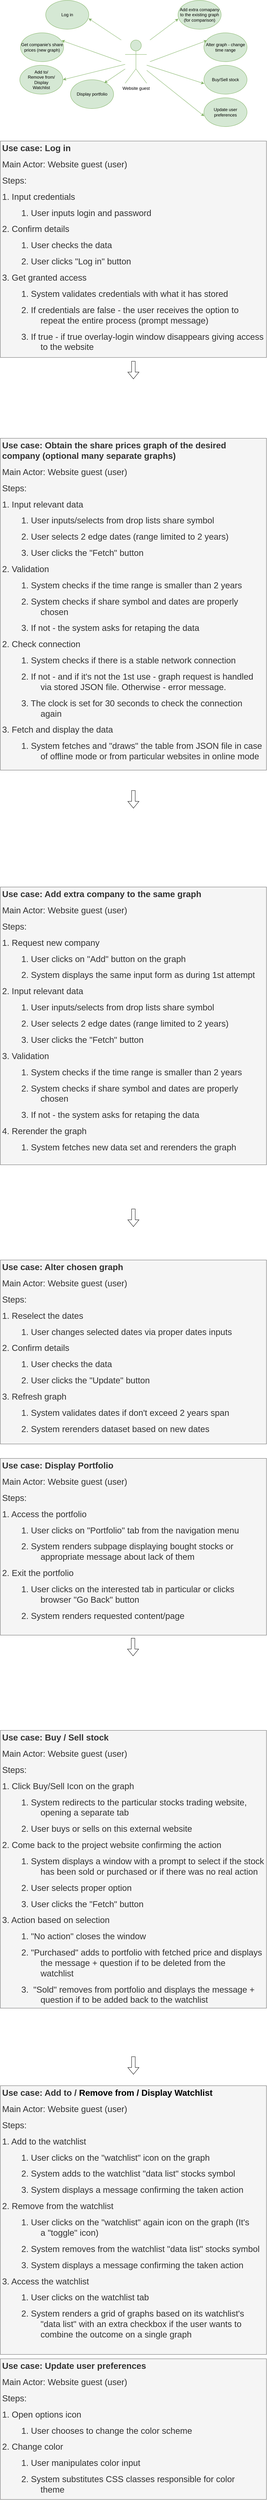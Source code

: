 <mxfile version="24.2.1" type="device">
  <diagram name="Page-1" id="f1b7ffb7-ca1e-a977-7cf5-a751b3c06c05">
    <mxGraphModel dx="934" dy="1237" grid="1" gridSize="10" guides="1" tooltips="1" connect="1" arrows="1" fold="1" page="1" pageScale="1" pageWidth="826" pageHeight="1169" background="#ffffff" math="0" shadow="0">
      <root>
        <mxCell id="0" />
        <mxCell id="1" parent="0" />
        <mxCell id="prXC7z0RzdqDgRUVgg4r-71" style="rounded=0;orthogonalLoop=1;jettySize=auto;html=1;entryX=0.953;entryY=0.265;entryDx=0;entryDy=0;entryPerimeter=0;fillColor=#d5e8d4;strokeColor=#82b366;" parent="1" target="prXC7z0RzdqDgRUVgg4r-64" edge="1">
          <mxGeometry relative="1" as="geometry">
            <mxPoint x="379" y="250" as="sourcePoint" />
          </mxGeometry>
        </mxCell>
        <mxCell id="prXC7z0RzdqDgRUVgg4r-61" value="Website guest" style="shape=umlActor;verticalLabelPosition=bottom;verticalAlign=top;html=1;outlineConnect=0;fillColor=#d5e8d4;strokeColor=#82b366;" parent="1" vertex="1">
          <mxGeometry x="390" y="190" width="60" height="120" as="geometry" />
        </mxCell>
        <mxCell id="prXC7z0RzdqDgRUVgg4r-63" value="Log in" style="ellipse;whiteSpace=wrap;html=1;fillColor=#d5e8d4;strokeColor=#82b366;" parent="1" vertex="1">
          <mxGeometry x="169" y="80" width="120" height="80" as="geometry" />
        </mxCell>
        <mxCell id="prXC7z0RzdqDgRUVgg4r-64" value="Get companie&#39;s share prices (new graph)" style="ellipse;whiteSpace=wrap;html=1;fillColor=#d5e8d4;strokeColor=#82b366;" parent="1" vertex="1">
          <mxGeometry x="99" y="170" width="120" height="80" as="geometry" />
        </mxCell>
        <mxCell id="prXC7z0RzdqDgRUVgg4r-65" value="Add extra comapany to the existing graph (for comparison)" style="ellipse;whiteSpace=wrap;html=1;fillColor=#d5e8d4;strokeColor=#82b366;" parent="1" vertex="1">
          <mxGeometry x="537" y="80" width="120" height="80" as="geometry" />
        </mxCell>
        <mxCell id="prXC7z0RzdqDgRUVgg4r-66" value="Alter graph - change time range" style="ellipse;whiteSpace=wrap;html=1;fillColor=#d5e8d4;strokeColor=#82b366;" parent="1" vertex="1">
          <mxGeometry x="609" y="170" width="120" height="80" as="geometry" />
        </mxCell>
        <mxCell id="prXC7z0RzdqDgRUVgg4r-69" style="rounded=0;orthogonalLoop=1;jettySize=auto;html=1;entryX=0.995;entryY=0.627;entryDx=0;entryDy=0;entryPerimeter=0;fillColor=#d5e8d4;strokeColor=#82b366;" parent="1" target="prXC7z0RzdqDgRUVgg4r-63" edge="1">
          <mxGeometry relative="1" as="geometry">
            <mxPoint x="379" y="190" as="sourcePoint" />
          </mxGeometry>
        </mxCell>
        <mxCell id="prXC7z0RzdqDgRUVgg4r-70" style="rounded=0;orthogonalLoop=1;jettySize=auto;html=1;entryX=0.008;entryY=0.637;entryDx=0;entryDy=0;entryPerimeter=0;fillColor=#d5e8d4;strokeColor=#82b366;" parent="1" target="prXC7z0RzdqDgRUVgg4r-65" edge="1">
          <mxGeometry relative="1" as="geometry">
            <mxPoint x="459" y="190" as="sourcePoint" />
          </mxGeometry>
        </mxCell>
        <mxCell id="prXC7z0RzdqDgRUVgg4r-72" style="rounded=0;orthogonalLoop=1;jettySize=auto;html=1;entryX=0.072;entryY=0.265;entryDx=0;entryDy=0;entryPerimeter=0;fillColor=#d5e8d4;strokeColor=#82b366;" parent="1" target="prXC7z0RzdqDgRUVgg4r-66" edge="1">
          <mxGeometry relative="1" as="geometry">
            <mxPoint x="459" y="250" as="sourcePoint" />
          </mxGeometry>
        </mxCell>
        <mxCell id="prXC7z0RzdqDgRUVgg4r-74" value="&lt;h1&gt;Use case: Log in&amp;nbsp; &amp;nbsp;&lt;/h1&gt;&lt;h1&gt;&lt;span style=&quot;font-weight: normal;&quot;&gt;Main Actor: Website guest (user)&amp;nbsp; &amp;nbsp;&lt;/span&gt;&lt;/h1&gt;&lt;h1&gt;&lt;span style=&quot;font-weight: normal;&quot;&gt;Steps:&amp;nbsp; &amp;nbsp;&lt;/span&gt;&lt;/h1&gt;&lt;h1&gt;&lt;span style=&quot;font-weight: normal;&quot;&gt;1. Input credentials&amp;nbsp;&lt;/span&gt;&lt;/h1&gt;&lt;h1&gt;&lt;span style=&quot;font-weight: normal;&quot;&gt;&lt;span style=&quot;white-space: pre;&quot;&gt;&#x9;&lt;/span&gt;1. User inputs login and password&amp;nbsp;&lt;/span&gt;&lt;/h1&gt;&lt;h1&gt;&lt;span style=&quot;font-weight: normal;&quot;&gt;2. Confirm details&amp;nbsp;&lt;/span&gt;&lt;/h1&gt;&lt;h1&gt;&lt;span style=&quot;font-weight: normal;&quot;&gt;&lt;span style=&quot;white-space: pre;&quot;&gt;&#x9;&lt;/span&gt;1. User checks the data&amp;nbsp;&amp;nbsp;&lt;/span&gt;&lt;/h1&gt;&lt;h1&gt;&lt;span style=&quot;font-weight: normal;&quot;&gt;&lt;span style=&quot;white-space: pre;&quot;&gt;&#x9;&lt;/span&gt;2. User clicks &quot;Log in&quot; button&amp;nbsp;&amp;nbsp;&lt;/span&gt;&lt;/h1&gt;&lt;h1&gt;&lt;span style=&quot;font-weight: normal;&quot;&gt;3. Get granted access&amp;nbsp;&lt;/span&gt;&lt;/h1&gt;&lt;h1&gt;&lt;span style=&quot;font-weight: normal;&quot;&gt;&lt;span style=&quot;white-space: pre;&quot;&gt;&#x9;&lt;/span&gt;1. System validates credentials with what it has stored&amp;nbsp;&amp;nbsp;&lt;/span&gt;&lt;/h1&gt;&lt;h1&gt;&lt;span style=&quot;font-weight: normal;&quot;&gt;&lt;span style=&quot;white-space: pre;&quot;&gt;&#x9;&lt;/span&gt;2. If credentials are false - the user receives the option to &lt;span style=&quot;white-space: pre;&quot;&gt;&#x9;&lt;/span&gt;&lt;span style=&quot;white-space: pre;&quot;&gt;&#x9;&lt;/span&gt;repeat the entire process (prompt message)&lt;/span&gt;&lt;/h1&gt;&lt;h1&gt;&lt;span style=&quot;white-space: pre;&quot;&gt;&#x9;&lt;/span&gt;&lt;span style=&quot;font-weight: normal;&quot;&gt;3. If true - if true overlay-login window disappears giving access &lt;span style=&quot;white-space: pre;&quot;&gt;&#x9;&lt;/span&gt;&lt;span style=&quot;white-space: pre;&quot;&gt;&#x9;&lt;/span&gt;to the website&lt;/span&gt;&lt;/h1&gt;&lt;h1&gt;&lt;span style=&quot;font-weight: normal;&quot;&gt;&lt;span style=&quot;white-space: pre;&quot;&gt;&#x9;&lt;/span&gt;&lt;/span&gt;&lt;/h1&gt;" style="text;html=1;spacing=5;spacingTop=-20;whiteSpace=wrap;overflow=hidden;rounded=0;fillColor=#f5f5f5;fontColor=#333333;strokeColor=#666666;" parent="1" vertex="1">
          <mxGeometry x="43" y="470" width="740" height="600" as="geometry" />
        </mxCell>
        <mxCell id="IvF3Qy1FuetAe6yjBTnz-1" value="&lt;h1&gt;Use case: Obtain the share prices graph of the desired company (optional many separate graphs)&lt;span style=&quot;font-weight: normal;&quot;&gt;&amp;nbsp;&amp;nbsp;&lt;/span&gt;&lt;/h1&gt;&lt;h1&gt;&lt;span style=&quot;font-weight: normal;&quot;&gt;Main Actor: Website guest (user)&amp;nbsp; &amp;nbsp;&lt;/span&gt;&lt;/h1&gt;&lt;h1&gt;&lt;span style=&quot;font-weight: normal;&quot;&gt;Steps:&amp;nbsp; &amp;nbsp;&lt;/span&gt;&lt;/h1&gt;&lt;h1&gt;&lt;span style=&quot;font-weight: normal;&quot;&gt;1. Input relevant data&lt;/span&gt;&lt;/h1&gt;&lt;h1&gt;&lt;span style=&quot;font-weight: normal;&quot;&gt;&lt;span style=&quot;white-space: pre;&quot;&gt;&#x9;&lt;/span&gt;1. User inputs/selects from drop lists share symbol&lt;/span&gt;&lt;/h1&gt;&lt;h1&gt;&lt;span style=&quot;font-weight: normal;&quot;&gt;&lt;span style=&quot;white-space: pre;&quot;&gt;&#x9;&lt;/span&gt;2. User selects 2 edge dates (range limited to 2 years)&amp;nbsp;&amp;nbsp;&lt;/span&gt;&lt;/h1&gt;&lt;h1&gt;&lt;span style=&quot;font-weight: normal;&quot;&gt;&lt;span style=&quot;white-space: pre;&quot;&gt;&#x9;&lt;/span&gt;3. User clicks the &quot;Fetch&quot; button&lt;/span&gt;&lt;/h1&gt;&lt;h1&gt;&lt;span style=&quot;font-weight: normal;&quot;&gt;2. Validation&lt;/span&gt;&lt;/h1&gt;&lt;h1&gt;&lt;span style=&quot;font-weight: normal;&quot;&gt;&lt;span style=&quot;white-space: pre;&quot;&gt;&#x9;&lt;/span&gt;1. System checks if the time range is smaller than 2 years&lt;/span&gt;&lt;/h1&gt;&lt;h1&gt;&lt;span style=&quot;font-weight: normal;&quot;&gt;&lt;span style=&quot;white-space: pre;&quot;&gt;&#x9;&lt;/span&gt;2. System checks if share symbol and dates are properly &lt;span style=&quot;white-space: pre;&quot;&gt;&#x9;&lt;/span&gt;&lt;span style=&quot;white-space: pre;&quot;&gt;&#x9;&lt;/span&gt;chosen&lt;/span&gt;&amp;nbsp;&lt;span style=&quot;font-weight: normal; background-color: initial; font-size: 12px; white-space: pre;&quot;&gt;&#x9;&lt;/span&gt;&lt;/h1&gt;&lt;h1&gt;&lt;span style=&quot;font-weight: normal;&quot;&gt;&lt;span style=&quot;white-space: pre;&quot;&gt;&#x9;&lt;/span&gt;3. If not - the system asks for retaping the data&lt;/span&gt;&lt;/h1&gt;&lt;h1&gt;&lt;span style=&quot;font-weight: normal;&quot;&gt;2. Check connection&amp;nbsp;&lt;/span&gt;&lt;/h1&gt;&lt;h1&gt;&lt;span style=&quot;font-weight: normal;&quot;&gt;&lt;span style=&quot;white-space: pre;&quot;&gt;&#x9;&lt;/span&gt;1. System checks if there is a stable network connection&amp;nbsp;&amp;nbsp;&lt;/span&gt;&lt;/h1&gt;&lt;h1&gt;&lt;span style=&quot;font-weight: normal;&quot;&gt;&lt;span style=&quot;white-space: pre;&quot;&gt;&#x9;&lt;/span&gt;2. If not - and if it&#39;s not the 1st use - graph request is handled&amp;nbsp; &lt;span style=&quot;white-space: pre;&quot;&gt;&#x9;&lt;/span&gt;&lt;span style=&quot;white-space: pre;&quot;&gt;&#x9;&lt;/span&gt;via stored JSON file. Otherwise - error message.&lt;/span&gt;&lt;/h1&gt;&lt;h1&gt;&lt;span style=&quot;white-space: pre;&quot;&gt;&#x9;&lt;/span&gt;&lt;span style=&quot;font-weight: normal;&quot;&gt;3. The clock is set for 30 seconds to check the connection &lt;span style=&quot;white-space: pre;&quot;&gt;&#x9;&lt;/span&gt;&lt;span style=&quot;white-space: pre;&quot;&gt;&#x9;&lt;/span&gt;again&lt;/span&gt;&lt;/h1&gt;&lt;div&gt;&lt;h1&gt;&lt;span style=&quot;font-weight: normal;&quot;&gt;3. Fetch and display the data&lt;/span&gt;&lt;/h1&gt;&lt;/div&gt;&lt;div&gt;&lt;h1&gt;&lt;span style=&quot;font-weight: normal;&quot;&gt;&lt;span style=&quot;white-space: pre;&quot;&gt;&#x9;&lt;/span&gt;1. System fetches and &quot;draws&quot; the table from JSON file in case &lt;span style=&quot;white-space: pre;&quot;&gt;&#x9;&lt;/span&gt;&lt;span style=&quot;white-space: pre;&quot;&gt;&#x9;&lt;/span&gt;of offline mode or from particular websites in online mode&lt;/span&gt;&lt;/h1&gt;&lt;/div&gt;&lt;h1&gt;&lt;span style=&quot;font-weight: normal;&quot;&gt;&lt;span style=&quot;white-space: pre;&quot;&gt;&#x9;&lt;/span&gt;&lt;/span&gt;&lt;/h1&gt;" style="text;html=1;spacing=5;spacingTop=-20;whiteSpace=wrap;overflow=hidden;rounded=0;fillColor=#f5f5f5;fontColor=#333333;strokeColor=#666666;" parent="1" vertex="1">
          <mxGeometry x="43" y="1294" width="740" height="920" as="geometry" />
        </mxCell>
        <mxCell id="IvF3Qy1FuetAe6yjBTnz-2" value="&lt;h1&gt;Use case: Add extra company to the same graph&lt;span style=&quot;font-weight: normal;&quot;&gt;&amp;nbsp;&amp;nbsp;&lt;/span&gt;&lt;/h1&gt;&lt;h1&gt;&lt;span style=&quot;font-weight: normal;&quot;&gt;Main Actor: Website guest (user)&amp;nbsp; &amp;nbsp;&lt;/span&gt;&lt;/h1&gt;&lt;h1&gt;&lt;span style=&quot;font-weight: normal;&quot;&gt;Steps:&amp;nbsp; &amp;nbsp;&lt;/span&gt;&lt;/h1&gt;&lt;h1&gt;&lt;span style=&quot;font-weight: normal;&quot;&gt;1. Request new company&lt;/span&gt;&lt;/h1&gt;&lt;h1&gt;&lt;span style=&quot;font-weight: normal;&quot;&gt;&lt;span style=&quot;white-space: pre;&quot;&gt;&#x9;&lt;/span&gt;1. User clicks on &quot;Add&quot; button on the graph&lt;/span&gt;&lt;/h1&gt;&lt;h1&gt;&lt;span style=&quot;font-weight: normal;&quot;&gt;&lt;span style=&quot;white-space: pre;&quot;&gt;&#x9;&lt;/span&gt;2. System displays the same input form as during 1st attempt&amp;nbsp;&amp;nbsp;&lt;/span&gt;&lt;/h1&gt;&lt;h1&gt;&lt;span style=&quot;font-weight: normal;&quot;&gt;2. Input relevant data&lt;/span&gt;&lt;/h1&gt;&lt;h1&gt;&lt;span style=&quot;font-weight: normal;&quot;&gt;&lt;span style=&quot;white-space: pre;&quot;&gt;&#x9;&lt;/span&gt;1. User inputs/selects from drop lists share symbol&lt;/span&gt;&lt;/h1&gt;&lt;h1&gt;&lt;span style=&quot;font-weight: normal;&quot;&gt;&lt;span style=&quot;white-space: pre;&quot;&gt;&#x9;&lt;/span&gt;2. User selects 2 edge dates (range limited to 2 years)&amp;nbsp;&amp;nbsp;&lt;/span&gt;&lt;/h1&gt;&lt;h1&gt;&lt;span style=&quot;font-weight: normal;&quot;&gt;&lt;span style=&quot;white-space: pre;&quot;&gt;&#x9;&lt;/span&gt;3. User clicks the &quot;Fetch&quot; button&lt;/span&gt;&lt;/h1&gt;&lt;h1&gt;&lt;span style=&quot;font-weight: normal;&quot;&gt;3. Validation&lt;/span&gt;&lt;/h1&gt;&lt;h1&gt;&lt;span style=&quot;font-weight: normal;&quot;&gt;&lt;span style=&quot;white-space: pre;&quot;&gt;&#x9;&lt;/span&gt;1. System checks if the time range is smaller than 2 years&lt;/span&gt;&lt;/h1&gt;&lt;h1&gt;&lt;span style=&quot;font-weight: normal;&quot;&gt;&lt;span style=&quot;white-space: pre;&quot;&gt;&#x9;&lt;/span&gt;2. System checks if share symbol and dates are properly &lt;span style=&quot;white-space: pre;&quot;&gt;&#x9;&lt;/span&gt;&lt;span style=&quot;white-space: pre;&quot;&gt;&#x9;&lt;/span&gt;chosen&lt;/span&gt;&amp;nbsp;&lt;span style=&quot;font-weight: normal; background-color: initial; font-size: 12px; white-space: pre;&quot;&gt;&#x9;&lt;/span&gt;&lt;/h1&gt;&lt;h1&gt;&lt;span style=&quot;font-weight: normal;&quot;&gt;&lt;span style=&quot;white-space: pre;&quot;&gt;&#x9;&lt;/span&gt;3. If not - the system asks for retaping the data&lt;/span&gt;&lt;/h1&gt;&lt;h1&gt;&lt;span style=&quot;font-weight: normal;&quot;&gt;4. Rerender the graph&lt;/span&gt;&lt;/h1&gt;&lt;h1&gt;&lt;span style=&quot;font-weight: normal;&quot;&gt;&lt;span style=&quot;white-space: pre;&quot;&gt;&#x9;&lt;/span&gt;1. System fetches new data set and rerenders the graph&amp;nbsp;&lt;/span&gt;&lt;/h1&gt;&lt;h1&gt;&lt;span style=&quot;font-weight: normal;&quot;&gt;&lt;span style=&quot;white-space: pre;&quot;&gt;&#x9;&lt;/span&gt;&lt;/span&gt;&lt;/h1&gt;&lt;h1&gt;&lt;span style=&quot;font-weight: normal;&quot;&gt;&lt;span style=&quot;white-space: pre;&quot;&gt;&#x9;&lt;/span&gt;&lt;/span&gt;&lt;/h1&gt;" style="text;html=1;spacing=5;spacingTop=-20;whiteSpace=wrap;overflow=hidden;rounded=0;fillColor=#f5f5f5;fontColor=#333333;strokeColor=#666666;" parent="1" vertex="1">
          <mxGeometry x="43" y="2538" width="740" height="770" as="geometry" />
        </mxCell>
        <mxCell id="IvF3Qy1FuetAe6yjBTnz-3" value="&lt;h1&gt;Use case: Alter chosen graph&amp;nbsp; &amp;nbsp;&lt;/h1&gt;&lt;h1&gt;&lt;span style=&quot;font-weight: normal;&quot;&gt;Main Actor: Website guest (user)&amp;nbsp; &amp;nbsp;&lt;/span&gt;&lt;/h1&gt;&lt;h1&gt;&lt;span style=&quot;font-weight: normal;&quot;&gt;Steps:&amp;nbsp; &amp;nbsp;&lt;/span&gt;&lt;/h1&gt;&lt;h1&gt;&lt;span style=&quot;font-weight: normal;&quot;&gt;1. Reselect the dates&amp;nbsp;&lt;/span&gt;&lt;/h1&gt;&lt;h1&gt;&lt;span style=&quot;font-weight: normal;&quot;&gt;&lt;span style=&quot;white-space: pre;&quot;&gt;&#x9;&lt;/span&gt;1. User changes selected dates via proper dates inputs&amp;nbsp;&lt;/span&gt;&lt;/h1&gt;&lt;h1&gt;&lt;span style=&quot;font-weight: normal;&quot;&gt;2. Confirm details&amp;nbsp;&lt;/span&gt;&lt;/h1&gt;&lt;h1&gt;&lt;span style=&quot;font-weight: normal;&quot;&gt;&lt;span style=&quot;white-space: pre;&quot;&gt;&#x9;&lt;/span&gt;1. User checks the data&amp;nbsp;&amp;nbsp;&lt;/span&gt;&lt;/h1&gt;&lt;h1&gt;&lt;span style=&quot;font-weight: normal;&quot;&gt;&lt;span style=&quot;white-space: pre;&quot;&gt;&#x9;&lt;/span&gt;2. User clicks the &quot;Update&quot; button&amp;nbsp;&amp;nbsp;&lt;/span&gt;&lt;/h1&gt;&lt;h1&gt;&lt;span style=&quot;font-weight: normal;&quot;&gt;3. Refresh graph&amp;nbsp;&lt;/span&gt;&lt;/h1&gt;&lt;h1&gt;&lt;span style=&quot;font-weight: normal;&quot;&gt;&lt;span style=&quot;white-space: pre;&quot;&gt;&#x9;&lt;/span&gt;1. System validates dates if don&#39;t exceed 2 years span&amp;nbsp;&amp;nbsp;&lt;/span&gt;&lt;/h1&gt;&lt;h1&gt;&lt;span style=&quot;font-weight: normal;&quot;&gt;&lt;span style=&quot;white-space: pre;&quot;&gt;&#x9;&lt;/span&gt;2. System rerenders dataset based on new dates&lt;/span&gt;&lt;/h1&gt;&lt;h1&gt;&lt;span style=&quot;font-weight: normal;&quot;&gt;&lt;span style=&quot;white-space: pre;&quot;&gt;&#x9;&lt;/span&gt;&lt;/span&gt;&lt;/h1&gt;" style="text;html=1;spacing=5;spacingTop=-20;whiteSpace=wrap;overflow=hidden;rounded=0;fillColor=#f5f5f5;fontColor=#333333;strokeColor=#666666;" parent="1" vertex="1">
          <mxGeometry x="43" y="3572" width="740" height="510" as="geometry" />
        </mxCell>
        <mxCell id="nvk1kotuJneRoPwlSZF1-2" value="Buy/Sell stock" style="ellipse;whiteSpace=wrap;html=1;fillColor=#d5e8d4;strokeColor=#82b366;" parent="1" vertex="1">
          <mxGeometry x="609" y="260" width="120" height="80" as="geometry" />
        </mxCell>
        <mxCell id="nvk1kotuJneRoPwlSZF1-3" style="rounded=0;orthogonalLoop=1;jettySize=auto;html=1;entryX=0.008;entryY=0.637;entryDx=0;entryDy=0;entryPerimeter=0;fillColor=#d5e8d4;strokeColor=#82b366;" parent="1" source="prXC7z0RzdqDgRUVgg4r-61" target="nvk1kotuJneRoPwlSZF1-2" edge="1">
          <mxGeometry relative="1" as="geometry">
            <mxPoint x="459" y="410" as="sourcePoint" />
          </mxGeometry>
        </mxCell>
        <mxCell id="nvk1kotuJneRoPwlSZF1-4" value="Add to/&lt;br&gt;R&lt;span style=&quot;background-color: initial;&quot;&gt;emove from/&lt;br&gt;Display&lt;br&gt;Watchlist&lt;/span&gt;" style="ellipse;whiteSpace=wrap;html=1;fillColor=#d5e8d4;strokeColor=#82b366;" parent="1" vertex="1">
          <mxGeometry x="97" y="260" width="120" height="80" as="geometry" />
        </mxCell>
        <mxCell id="nvk1kotuJneRoPwlSZF1-5" style="rounded=0;orthogonalLoop=1;jettySize=auto;html=1;entryX=1;entryY=0.5;entryDx=0;entryDy=0;fillColor=#d5e8d4;strokeColor=#82b366;" parent="1" source="prXC7z0RzdqDgRUVgg4r-61" target="nvk1kotuJneRoPwlSZF1-4" edge="1">
          <mxGeometry relative="1" as="geometry">
            <mxPoint x="379" y="270" as="sourcePoint" />
          </mxGeometry>
        </mxCell>
        <mxCell id="nvk1kotuJneRoPwlSZF1-6" value="Display portfolio" style="ellipse;whiteSpace=wrap;html=1;fillColor=#d5e8d4;strokeColor=#82b366;" parent="1" vertex="1">
          <mxGeometry x="238" y="300" width="120" height="80" as="geometry" />
        </mxCell>
        <mxCell id="nvk1kotuJneRoPwlSZF1-7" style="rounded=0;orthogonalLoop=1;jettySize=auto;html=1;entryX=0.785;entryY=0.114;entryDx=0;entryDy=0;entryPerimeter=0;fillColor=#d5e8d4;strokeColor=#82b366;" parent="1" source="prXC7z0RzdqDgRUVgg4r-61" target="nvk1kotuJneRoPwlSZF1-6" edge="1">
          <mxGeometry relative="1" as="geometry">
            <mxPoint x="79" y="300" as="sourcePoint" />
          </mxGeometry>
        </mxCell>
        <mxCell id="nvk1kotuJneRoPwlSZF1-8" value="&lt;h1&gt;Use case: Buy / Sell stock&lt;span style=&quot;font-weight: normal;&quot;&gt;&amp;nbsp;&amp;nbsp;&lt;/span&gt;&lt;/h1&gt;&lt;h1&gt;&lt;span style=&quot;font-weight: normal;&quot;&gt;Main Actor: Website guest (user)&amp;nbsp; &amp;nbsp;&lt;/span&gt;&lt;/h1&gt;&lt;h1&gt;&lt;span style=&quot;font-weight: normal;&quot;&gt;Steps:&amp;nbsp; &amp;nbsp;&lt;/span&gt;&lt;/h1&gt;&lt;h1&gt;&lt;span style=&quot;font-weight: normal;&quot;&gt;1. Click Buy/Sell Icon on the graph&lt;/span&gt;&lt;/h1&gt;&lt;h1&gt;&lt;span style=&quot;font-weight: normal;&quot;&gt;&lt;span style=&quot;white-space: pre;&quot;&gt;&#x9;&lt;/span&gt;1. System redirects to the particular stocks trading website, &lt;span style=&quot;white-space: pre;&quot;&gt;&#x9;&lt;/span&gt;&lt;span style=&quot;white-space: pre;&quot;&gt;&#x9;&lt;/span&gt;opening a separate tab&lt;/span&gt;&lt;/h1&gt;&lt;h1&gt;&lt;span style=&quot;font-weight: normal;&quot;&gt;&lt;span style=&quot;white-space: pre;&quot;&gt;&#x9;&lt;/span&gt;2. User buys or sells on this external website&amp;nbsp;&amp;nbsp;&lt;/span&gt;&lt;/h1&gt;&lt;h1&gt;&lt;span style=&quot;font-weight: normal;&quot;&gt;2. Come back to the project website confirming the action&lt;/span&gt;&lt;/h1&gt;&lt;h1&gt;&lt;span style=&quot;font-weight: normal;&quot;&gt;&lt;span style=&quot;white-space: pre;&quot;&gt;&#x9;&lt;/span&gt;1. System displays a window with a prompt to select if the stock &lt;span style=&quot;white-space: pre;&quot;&gt;&#x9;&lt;/span&gt;&lt;span style=&quot;white-space: pre;&quot;&gt;&#x9;&lt;/span&gt;has been sold or purchased or if there was no real action&lt;/span&gt;&lt;/h1&gt;&lt;h1&gt;&lt;span style=&quot;font-weight: normal;&quot;&gt;&lt;span style=&quot;white-space: pre;&quot;&gt;&#x9;&lt;/span&gt;2. User selects proper option&amp;nbsp;&amp;nbsp;&lt;/span&gt;&lt;/h1&gt;&lt;h1&gt;&lt;span style=&quot;font-weight: normal;&quot;&gt;&lt;span style=&quot;white-space: pre;&quot;&gt;&#x9;&lt;/span&gt;3. User clicks the &quot;Fetch&quot; button&lt;/span&gt;&lt;/h1&gt;&lt;h1&gt;&lt;span style=&quot;font-weight: normal;&quot;&gt;3. Action based on selection&lt;/span&gt;&lt;/h1&gt;&lt;h1&gt;&lt;span style=&quot;font-weight: normal;&quot;&gt;&lt;span style=&quot;white-space: pre;&quot;&gt;&#x9;&lt;/span&gt;1. &quot;No action&quot; closes the window&lt;/span&gt;&lt;/h1&gt;&lt;h1&gt;&lt;span style=&quot;font-weight: normal;&quot;&gt;&lt;span style=&quot;white-space: pre;&quot;&gt;&#x9;&lt;/span&gt;2. &quot;Purchased&quot; adds to portfolio with fetched price&lt;/span&gt;&amp;nbsp;&lt;span style=&quot;font-weight: normal;&quot;&gt;and displays &lt;span style=&quot;white-space: pre;&quot;&gt;&#x9;&lt;/span&gt;&lt;span style=&quot;white-space: pre;&quot;&gt;&#x9;&lt;/span&gt;the message + question if to be deleted from the &lt;span style=&quot;white-space: pre;&quot;&gt;&#x9;&lt;/span&gt;&lt;span style=&quot;white-space: pre;&quot;&gt;&#x9;&lt;/span&gt;watchlist&lt;/span&gt;&lt;span style=&quot;font-weight: normal; background-color: initial; font-size: 12px; white-space: pre;&quot;&gt;&#x9;&lt;/span&gt;&lt;/h1&gt;&lt;h1&gt;&lt;span style=&quot;font-weight: normal;&quot;&gt;&lt;span style=&quot;white-space: pre;&quot;&gt;&#x9;&lt;/span&gt;3.&amp;nbsp;&lt;font style=&quot;font-size: 24px;&quot;&gt;&amp;nbsp;&quot;Sold&quot; removes from portfolio&lt;span style=&quot;background-color: initial;&quot;&gt;&amp;nbsp;&lt;/span&gt;&lt;span style=&quot;background-color: initial;&quot;&gt;and displays the message&amp;nbsp;&lt;/span&gt;&lt;/font&gt;+ &lt;span style=&quot;white-space: pre;&quot;&gt;&#x9;&lt;/span&gt;&lt;span style=&quot;white-space: pre;&quot;&gt;&#x9;&lt;/span&gt;question if to be added back to the watchlist&lt;span style=&quot;background-color: initial; font-size: 12px; white-space: pre;&quot;&gt;&#x9;&lt;/span&gt;&lt;/span&gt;&lt;/h1&gt;&lt;h1&gt;&lt;br&gt;&lt;/h1&gt;" style="text;html=1;spacing=5;spacingTop=-20;whiteSpace=wrap;overflow=hidden;rounded=0;fillColor=#f5f5f5;strokeColor=#666666;fontColor=#333333;" parent="1" vertex="1">
          <mxGeometry x="43" y="4876" width="740" height="770" as="geometry" />
        </mxCell>
        <mxCell id="nvk1kotuJneRoPwlSZF1-9" value="&lt;h1&gt;Use case: Add to /&lt;font style=&quot;font-size: 24px;&quot;&gt;&amp;nbsp;&lt;span style=&quot;color: rgb(0, 0, 0); text-align: center;&quot;&gt;R&lt;/span&gt;&lt;span style=&quot;color: rgb(0, 0, 0); text-align: center; background-color: initial;&quot;&gt;emove from /&amp;nbsp;Display Watchlist&lt;/span&gt;&amp;nbsp;&lt;/font&gt;&lt;/h1&gt;&lt;h1&gt;&lt;span style=&quot;font-weight: normal;&quot;&gt;Main Actor: Website guest (user)&amp;nbsp; &amp;nbsp;&lt;/span&gt;&lt;/h1&gt;&lt;h1&gt;&lt;span style=&quot;font-weight: normal;&quot;&gt;Steps:&amp;nbsp; &amp;nbsp;&lt;/span&gt;&lt;/h1&gt;&lt;h1&gt;&lt;span style=&quot;font-weight: normal;&quot;&gt;1. Add to the watchlist&lt;/span&gt;&lt;/h1&gt;&lt;h1&gt;&lt;span style=&quot;font-weight: normal;&quot;&gt;&lt;span style=&quot;white-space: pre;&quot;&gt;&#x9;&lt;/span&gt;1. User clicks on the &quot;watchlist&quot; icon on the graph&lt;/span&gt;&lt;/h1&gt;&lt;h1&gt;&lt;span style=&quot;font-weight: normal;&quot;&gt;&lt;span style=&quot;white-space: pre;&quot;&gt;&#x9;&lt;/span&gt;2. System adds to the watchlist &quot;data list&quot; stocks symbol&lt;/span&gt;&lt;/h1&gt;&lt;h1&gt;&lt;span style=&quot;font-weight: normal;&quot;&gt;&lt;span style=&quot;white-space: pre;&quot;&gt;&#x9;&lt;/span&gt;3. System displays a message confirming the taken action&lt;/span&gt;&lt;/h1&gt;&lt;h1&gt;&lt;span style=&quot;font-weight: normal;&quot;&gt;2. Remove from the watchlist&amp;nbsp;&lt;/span&gt;&lt;/h1&gt;&lt;h1&gt;&lt;span style=&quot;font-weight: normal;&quot;&gt;&lt;span style=&quot;white-space: pre;&quot;&gt;&#x9;&lt;/span&gt;1. User clicks on the &quot;watchlist&quot; again icon on the graph (It&#39;s &lt;span style=&quot;white-space: pre;&quot;&gt;&#x9;&lt;/span&gt;&lt;span style=&quot;white-space: pre;&quot;&gt;&#x9;&lt;/span&gt;a &quot;toggle&quot; icon)&lt;/span&gt;&lt;/h1&gt;&lt;h1&gt;&lt;span style=&quot;font-weight: normal;&quot;&gt;&lt;span style=&quot;white-space: pre;&quot;&gt;&#x9;&lt;/span&gt;2. System removes from the watchlist &quot;data list&quot; stocks symbol&lt;/span&gt;&lt;/h1&gt;&lt;h1&gt;&lt;span style=&quot;font-weight: normal;&quot;&gt;&lt;span style=&quot;white-space: pre;&quot;&gt;&#x9;&lt;/span&gt;3. System displays a message confirming the taken action&lt;/span&gt;&lt;/h1&gt;&lt;h1&gt;&lt;span style=&quot;font-weight: normal;&quot;&gt;3. Access the watchlist&lt;/span&gt;&lt;/h1&gt;&lt;h1&gt;&lt;span style=&quot;font-weight: normal;&quot;&gt;&lt;span style=&quot;white-space: pre;&quot;&gt;&#x9;&lt;/span&gt;1. User clicks on the watchlist tab&lt;/span&gt;&lt;/h1&gt;&lt;h1&gt;&lt;span style=&quot;font-weight: normal;&quot;&gt;&lt;span style=&quot;white-space: pre;&quot;&gt;&#x9;&lt;/span&gt;2. System renders a grid of graphs based on its watchlist&#39;s &lt;span style=&quot;white-space: pre;&quot;&gt;&#x9;&lt;/span&gt;&lt;span style=&quot;white-space: pre;&quot;&gt;&#x9;&lt;/span&gt;&quot;data list&quot;&lt;/span&gt;&lt;span style=&quot;font-weight: normal; background-color: initial; font-size: 12px; white-space: pre;&quot;&gt;&#x9;&lt;/span&gt;&lt;span style=&quot;font-weight: normal;&quot;&gt;with an extra checkbox if the user wants to &lt;span style=&quot;white-space: pre;&quot;&gt;&#x9;&lt;/span&gt;&lt;span style=&quot;white-space: pre;&quot;&gt;&#x9;&lt;/span&gt;combine the outcome on a single graph&lt;/span&gt;&lt;/h1&gt;" style="text;html=1;spacing=5;spacingTop=-20;whiteSpace=wrap;overflow=hidden;rounded=0;fillColor=#f5f5f5;strokeColor=#666666;fontColor=#333333;" parent="1" vertex="1">
          <mxGeometry x="43" y="5861" width="740" height="745" as="geometry" />
        </mxCell>
        <mxCell id="nvk1kotuJneRoPwlSZF1-10" value="&lt;h1&gt;Use case:&amp;nbsp;&lt;font style=&quot;font-size: 24px;&quot;&gt;Display Portfolio&amp;nbsp;&lt;/font&gt;&lt;/h1&gt;&lt;h1&gt;&lt;span style=&quot;font-weight: normal;&quot;&gt;Main Actor: Website guest (user)&amp;nbsp; &amp;nbsp;&lt;/span&gt;&lt;/h1&gt;&lt;h1&gt;&lt;span style=&quot;font-weight: normal;&quot;&gt;Steps:&amp;nbsp; &amp;nbsp;&lt;/span&gt;&lt;/h1&gt;&lt;h1&gt;&lt;span style=&quot;font-weight: normal;&quot;&gt;1. Access the portfolio&lt;/span&gt;&lt;/h1&gt;&lt;h1&gt;&lt;span style=&quot;font-weight: normal;&quot;&gt;&lt;span style=&quot;white-space: pre;&quot;&gt;&#x9;&lt;/span&gt;1. User clicks on &quot;Portfolio&quot; tab from the navigation menu&lt;/span&gt;&lt;/h1&gt;&lt;h1&gt;&lt;span style=&quot;font-weight: normal;&quot;&gt;&lt;span style=&quot;white-space: pre;&quot;&gt;&#x9;&lt;/span&gt;2. System renders subpage displaying bought stocks or &lt;span style=&quot;white-space: pre;&quot;&gt;&#x9;&lt;/span&gt;&lt;span style=&quot;white-space: pre;&quot;&gt;&#x9;&lt;/span&gt;appropriate message about lack of them&amp;nbsp;&amp;nbsp;&lt;/span&gt;&lt;/h1&gt;&lt;h1&gt;&lt;span style=&quot;font-weight: normal;&quot;&gt;2. Exit the portfolio&lt;/span&gt;&lt;/h1&gt;&lt;h1&gt;&lt;span style=&quot;font-weight: normal;&quot;&gt;&lt;span style=&quot;white-space: pre;&quot;&gt;&#x9;&lt;/span&gt;1. User clicks on the interested tab in particular or clicks &lt;span style=&quot;white-space: pre;&quot;&gt;&#x9;&lt;/span&gt;&lt;span style=&quot;white-space: pre;&quot;&gt;&#x9;&lt;/span&gt;browser &quot;Go Back&quot; button&lt;/span&gt;&lt;/h1&gt;&lt;h1&gt;&lt;span style=&quot;font-weight: normal;&quot;&gt;&lt;span style=&quot;white-space: pre;&quot;&gt;&#x9;&lt;/span&gt;2. System renders requested content/page&lt;/span&gt;&lt;/h1&gt;&lt;h1&gt;&lt;br&gt;&lt;/h1&gt;&lt;h1&gt;&lt;span style=&quot;font-weight: normal;&quot;&gt;&lt;span style=&quot;white-space: pre;&quot;&gt;&#x9;&lt;/span&gt;&lt;/span&gt;&lt;/h1&gt;&lt;h1&gt;&lt;span style=&quot;font-weight: normal;&quot;&gt;&lt;span style=&quot;white-space: pre;&quot;&gt;&#x9;&lt;/span&gt;&lt;/span&gt;&lt;/h1&gt;" style="text;html=1;spacing=5;spacingTop=-20;whiteSpace=wrap;overflow=hidden;rounded=0;fillColor=#f5f5f5;strokeColor=#666666;fontColor=#333333;" parent="1" vertex="1">
          <mxGeometry x="43" y="4122" width="740" height="490" as="geometry" />
        </mxCell>
        <mxCell id="nvk1kotuJneRoPwlSZF1-11" value="" style="shape=flexArrow;endArrow=classic;html=1;rounded=0;" parent="1" edge="1">
          <mxGeometry width="50" height="50" relative="1" as="geometry">
            <mxPoint x="413" y="1080" as="sourcePoint" />
            <mxPoint x="413" y="1130" as="targetPoint" />
          </mxGeometry>
        </mxCell>
        <mxCell id="nvk1kotuJneRoPwlSZF1-12" value="" style="shape=flexArrow;endArrow=classic;html=1;rounded=0;" parent="1" edge="1">
          <mxGeometry width="50" height="50" relative="1" as="geometry">
            <mxPoint x="413" y="2270" as="sourcePoint" />
            <mxPoint x="413" y="2320" as="targetPoint" />
          </mxGeometry>
        </mxCell>
        <mxCell id="nvk1kotuJneRoPwlSZF1-13" value="" style="shape=flexArrow;endArrow=classic;html=1;rounded=0;" parent="1" edge="1">
          <mxGeometry width="50" height="50" relative="1" as="geometry">
            <mxPoint x="413" y="3430" as="sourcePoint" />
            <mxPoint x="413" y="3480" as="targetPoint" />
          </mxGeometry>
        </mxCell>
        <mxCell id="nvk1kotuJneRoPwlSZF1-14" value="" style="shape=flexArrow;endArrow=classic;html=1;rounded=0;" parent="1" edge="1">
          <mxGeometry width="50" height="50" relative="1" as="geometry">
            <mxPoint x="412" y="4620" as="sourcePoint" />
            <mxPoint x="412" y="4670" as="targetPoint" />
          </mxGeometry>
        </mxCell>
        <mxCell id="nvk1kotuJneRoPwlSZF1-15" value="" style="shape=flexArrow;endArrow=classic;html=1;rounded=0;" parent="1" edge="1">
          <mxGeometry width="50" height="50" relative="1" as="geometry">
            <mxPoint x="413" y="5780" as="sourcePoint" />
            <mxPoint x="413" y="5830" as="targetPoint" />
          </mxGeometry>
        </mxCell>
        <mxCell id="T8X4dKJOq7MTC8ZT-9Ak-1" value="Update user preferences" style="ellipse;whiteSpace=wrap;html=1;fillColor=#d5e8d4;strokeColor=#82b366;" vertex="1" parent="1">
          <mxGeometry x="609" y="350" width="120" height="80" as="geometry" />
        </mxCell>
        <mxCell id="T8X4dKJOq7MTC8ZT-9Ak-2" style="rounded=0;orthogonalLoop=1;jettySize=auto;html=1;entryX=0.008;entryY=0.637;entryDx=0;entryDy=0;entryPerimeter=0;fillColor=#d5e8d4;strokeColor=#82b366;" edge="1" parent="1" target="T8X4dKJOq7MTC8ZT-9Ak-1" source="prXC7z0RzdqDgRUVgg4r-61">
          <mxGeometry relative="1" as="geometry">
            <mxPoint x="450" y="350" as="sourcePoint" />
          </mxGeometry>
        </mxCell>
        <mxCell id="T8X4dKJOq7MTC8ZT-9Ak-3" value="&lt;h1&gt;Use case: Update user preferences&lt;/h1&gt;&lt;h1&gt;&lt;span style=&quot;font-weight: normal;&quot;&gt;Main Actor: Website guest (user)&amp;nbsp; &amp;nbsp;&lt;/span&gt;&lt;/h1&gt;&lt;h1&gt;&lt;span style=&quot;font-weight: normal;&quot;&gt;Steps:&amp;nbsp; &amp;nbsp;&lt;/span&gt;&lt;/h1&gt;&lt;h1&gt;&lt;span style=&quot;font-weight: normal;&quot;&gt;1. Open options icon&amp;nbsp;&lt;/span&gt;&lt;/h1&gt;&lt;h1&gt;&lt;span style=&quot;font-weight: normal;&quot;&gt;&lt;span style=&quot;white-space: pre;&quot;&gt;&#x9;&lt;/span&gt;1. User chooses to change the color scheme&lt;/span&gt;&lt;/h1&gt;&lt;h1&gt;&lt;span style=&quot;font-weight: normal;&quot;&gt;2. Change color&amp;nbsp;&lt;/span&gt;&lt;/h1&gt;&lt;h1&gt;&lt;span style=&quot;font-weight: normal;&quot;&gt;&lt;span style=&quot;white-space: pre;&quot;&gt;&#x9;&lt;/span&gt;1. User manipulates color input&amp;nbsp;&amp;nbsp;&lt;/span&gt;&lt;/h1&gt;&lt;h1&gt;&lt;span style=&quot;font-weight: normal;&quot;&gt;&lt;span style=&quot;white-space: pre;&quot;&gt;&#x9;&lt;/span&gt;2. System substitutes CSS classes responsible for color &lt;span style=&quot;white-space: pre;&quot;&gt;&#x9;&lt;/span&gt;&lt;span style=&quot;white-space: pre;&quot;&gt;&#x9;&lt;/span&gt;theme&amp;nbsp;&amp;nbsp;&lt;/span&gt;&lt;/h1&gt;&lt;h1&gt;&lt;br&gt;&lt;/h1&gt;&lt;h1&gt;&lt;span style=&quot;font-weight: normal;&quot;&gt;&lt;span style=&quot;white-space: pre;&quot;&gt;&#x9;&lt;/span&gt;&lt;/span&gt;&lt;/h1&gt;" style="text;html=1;spacing=5;spacingTop=-20;whiteSpace=wrap;overflow=hidden;rounded=0;fillColor=#f5f5f5;fontColor=#333333;strokeColor=#666666;" vertex="1" parent="1">
          <mxGeometry x="43" y="6618" width="740" height="390" as="geometry" />
        </mxCell>
      </root>
    </mxGraphModel>
  </diagram>
</mxfile>
